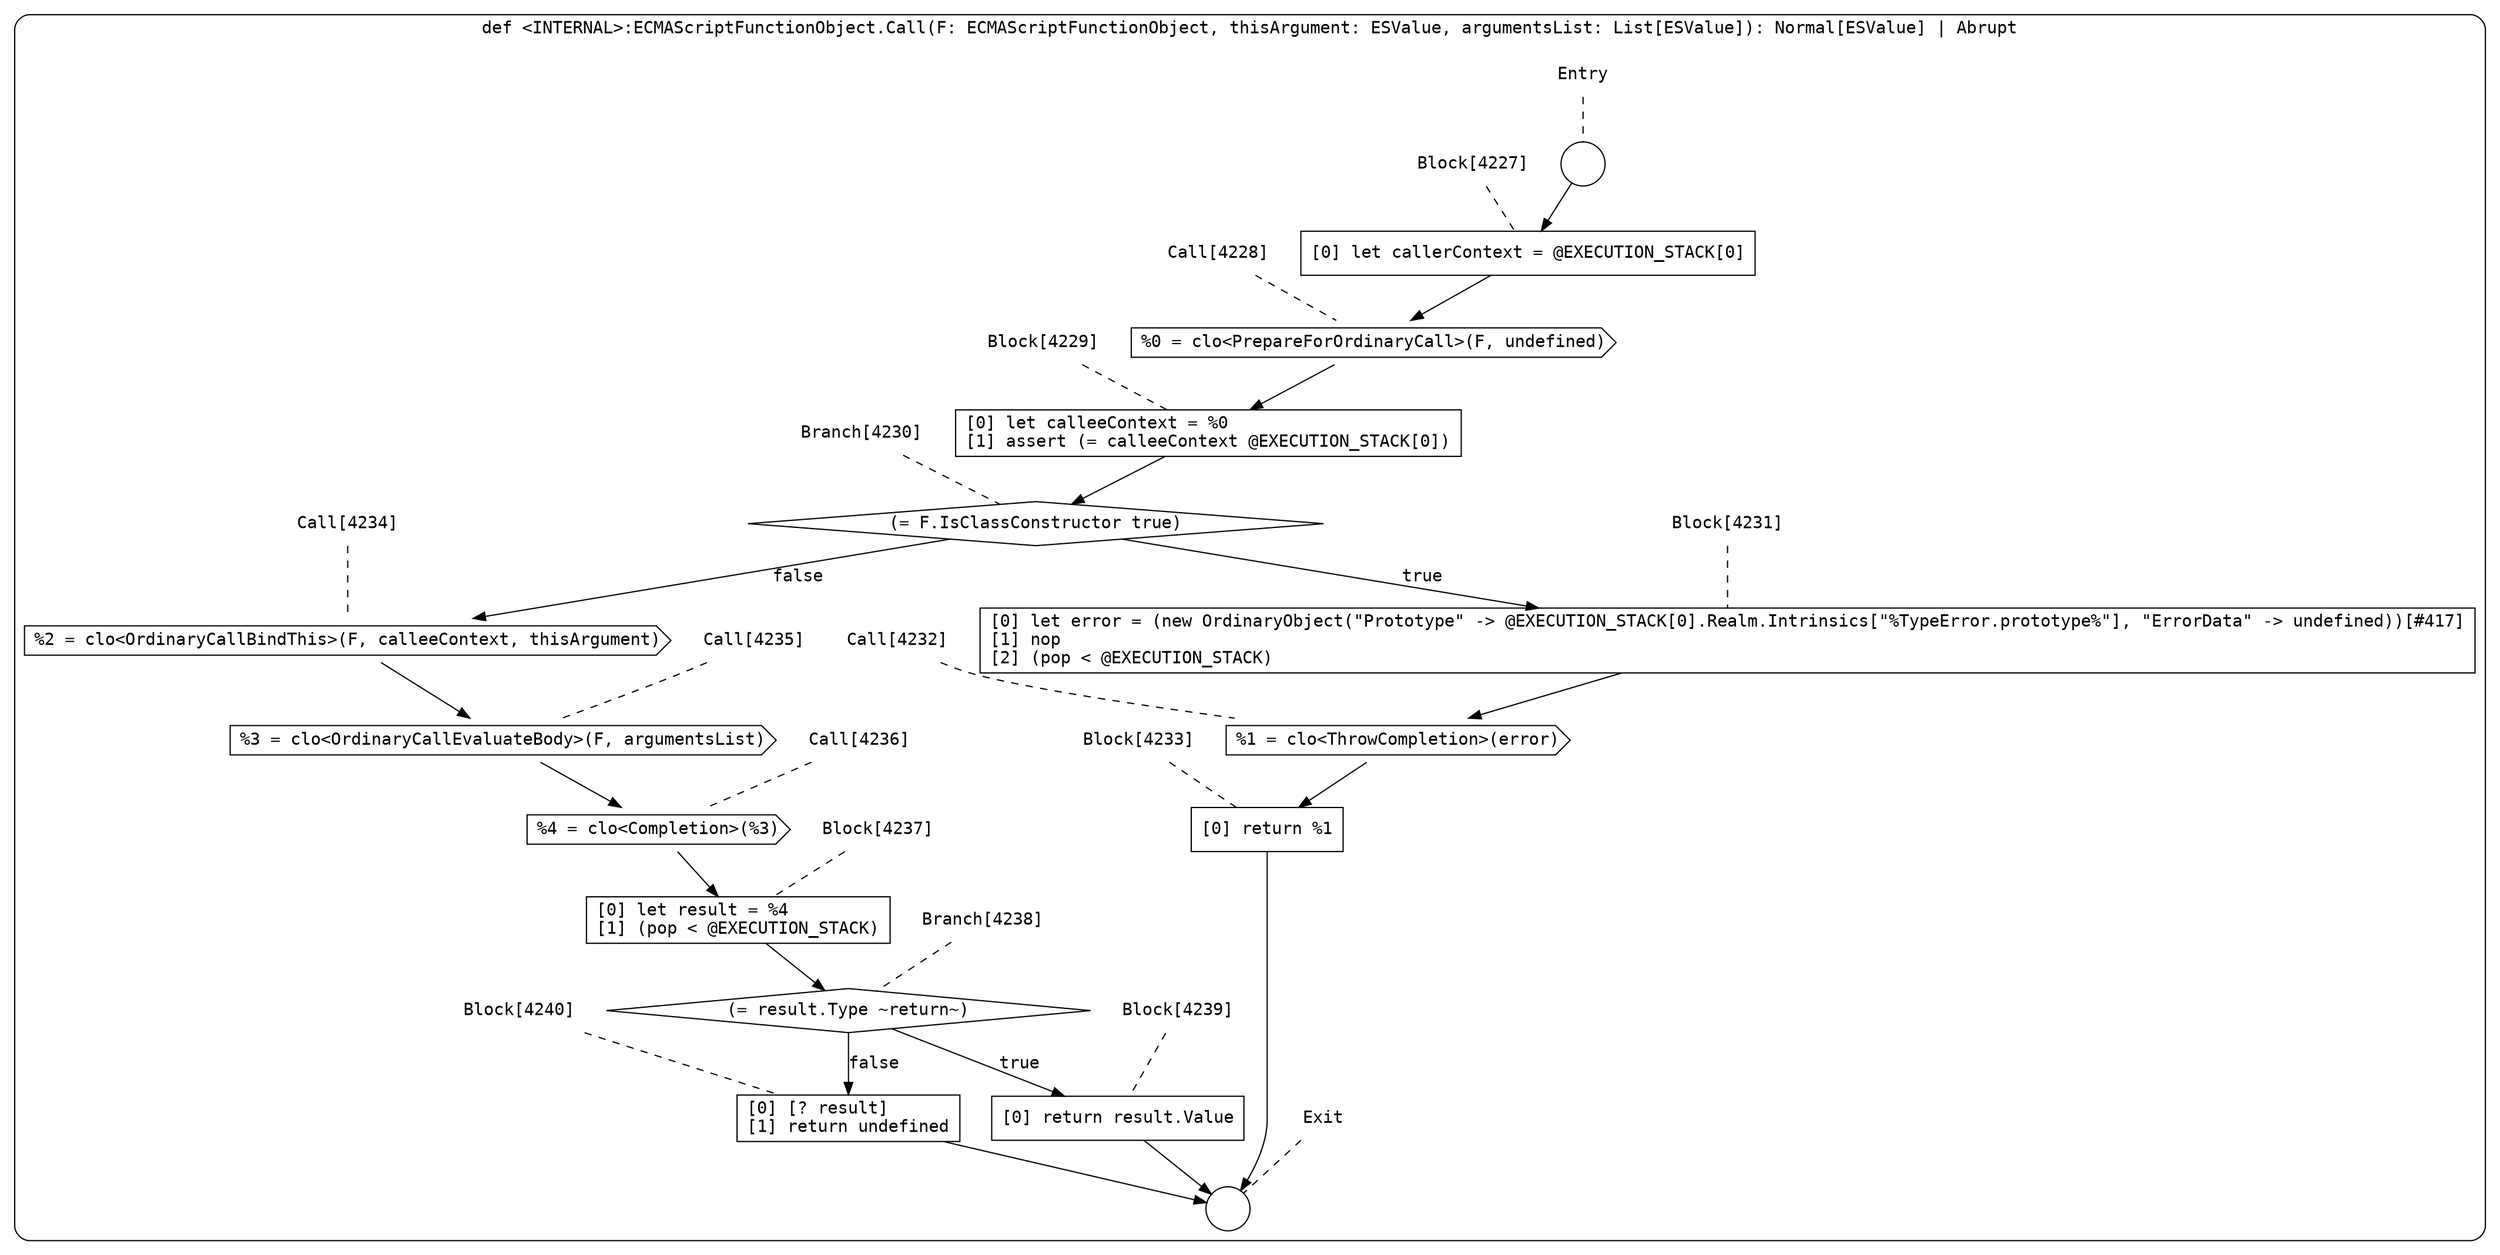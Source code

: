digraph {
  graph [fontname = "Consolas"]
  node [fontname = "Consolas"]
  edge [fontname = "Consolas"]
  subgraph cluster1076 {
    label = "def <INTERNAL>:ECMAScriptFunctionObject.Call(F: ECMAScriptFunctionObject, thisArgument: ESValue, argumentsList: List[ESValue]): Normal[ESValue] | Abrupt"
    style = rounded
    cluster1076_entry_name [shape=none, label=<<font color="black">Entry</font>>]
    cluster1076_entry_name -> cluster1076_entry [arrowhead=none, color="black", style=dashed]
    cluster1076_entry [shape=circle label=" " color="black" fillcolor="white" style=filled]
    cluster1076_entry -> node4227 [color="black"]
    cluster1076_exit_name [shape=none, label=<<font color="black">Exit</font>>]
    cluster1076_exit_name -> cluster1076_exit [arrowhead=none, color="black", style=dashed]
    cluster1076_exit [shape=circle label=" " color="black" fillcolor="white" style=filled]
    node4227_name [shape=none, label=<<font color="black">Block[4227]</font>>]
    node4227_name -> node4227 [arrowhead=none, color="black", style=dashed]
    node4227 [shape=box, label=<<font color="black">[0] let callerContext = @EXECUTION_STACK[0]<BR ALIGN="LEFT"/></font>> color="black" fillcolor="white", style=filled]
    node4227 -> node4228 [color="black"]
    node4228_name [shape=none, label=<<font color="black">Call[4228]</font>>]
    node4228_name -> node4228 [arrowhead=none, color="black", style=dashed]
    node4228 [shape=cds, label=<<font color="black">%0 = clo&lt;PrepareForOrdinaryCall&gt;(F, undefined)</font>> color="black" fillcolor="white", style=filled]
    node4228 -> node4229 [color="black"]
    node4229_name [shape=none, label=<<font color="black">Block[4229]</font>>]
    node4229_name -> node4229 [arrowhead=none, color="black", style=dashed]
    node4229 [shape=box, label=<<font color="black">[0] let calleeContext = %0<BR ALIGN="LEFT"/>[1] assert (= calleeContext @EXECUTION_STACK[0])<BR ALIGN="LEFT"/></font>> color="black" fillcolor="white", style=filled]
    node4229 -> node4230 [color="black"]
    node4230_name [shape=none, label=<<font color="black">Branch[4230]</font>>]
    node4230_name -> node4230 [arrowhead=none, color="black", style=dashed]
    node4230 [shape=diamond, label=<<font color="black">(= F.IsClassConstructor true)</font>> color="black" fillcolor="white", style=filled]
    node4230 -> node4231 [label=<<font color="black">true</font>> color="black"]
    node4230 -> node4234 [label=<<font color="black">false</font>> color="black"]
    node4231_name [shape=none, label=<<font color="black">Block[4231]</font>>]
    node4231_name -> node4231 [arrowhead=none, color="black", style=dashed]
    node4231 [shape=box, label=<<font color="black">[0] let error = (new OrdinaryObject(&quot;Prototype&quot; -&gt; @EXECUTION_STACK[0].Realm.Intrinsics[&quot;%TypeError.prototype%&quot;], &quot;ErrorData&quot; -&gt; undefined))[#417]<BR ALIGN="LEFT"/>[1] nop<BR ALIGN="LEFT"/>[2] (pop &lt; @EXECUTION_STACK)<BR ALIGN="LEFT"/></font>> color="black" fillcolor="white", style=filled]
    node4231 -> node4232 [color="black"]
    node4234_name [shape=none, label=<<font color="black">Call[4234]</font>>]
    node4234_name -> node4234 [arrowhead=none, color="black", style=dashed]
    node4234 [shape=cds, label=<<font color="black">%2 = clo&lt;OrdinaryCallBindThis&gt;(F, calleeContext, thisArgument)</font>> color="black" fillcolor="white", style=filled]
    node4234 -> node4235 [color="black"]
    node4232_name [shape=none, label=<<font color="black">Call[4232]</font>>]
    node4232_name -> node4232 [arrowhead=none, color="black", style=dashed]
    node4232 [shape=cds, label=<<font color="black">%1 = clo&lt;ThrowCompletion&gt;(error)</font>> color="black" fillcolor="white", style=filled]
    node4232 -> node4233 [color="black"]
    node4235_name [shape=none, label=<<font color="black">Call[4235]</font>>]
    node4235_name -> node4235 [arrowhead=none, color="black", style=dashed]
    node4235 [shape=cds, label=<<font color="black">%3 = clo&lt;OrdinaryCallEvaluateBody&gt;(F, argumentsList)</font>> color="black" fillcolor="white", style=filled]
    node4235 -> node4236 [color="black"]
    node4233_name [shape=none, label=<<font color="black">Block[4233]</font>>]
    node4233_name -> node4233 [arrowhead=none, color="black", style=dashed]
    node4233 [shape=box, label=<<font color="black">[0] return %1<BR ALIGN="LEFT"/></font>> color="black" fillcolor="white", style=filled]
    node4233 -> cluster1076_exit [color="black"]
    node4236_name [shape=none, label=<<font color="black">Call[4236]</font>>]
    node4236_name -> node4236 [arrowhead=none, color="black", style=dashed]
    node4236 [shape=cds, label=<<font color="black">%4 = clo&lt;Completion&gt;(%3)</font>> color="black" fillcolor="white", style=filled]
    node4236 -> node4237 [color="black"]
    node4237_name [shape=none, label=<<font color="black">Block[4237]</font>>]
    node4237_name -> node4237 [arrowhead=none, color="black", style=dashed]
    node4237 [shape=box, label=<<font color="black">[0] let result = %4<BR ALIGN="LEFT"/>[1] (pop &lt; @EXECUTION_STACK)<BR ALIGN="LEFT"/></font>> color="black" fillcolor="white", style=filled]
    node4237 -> node4238 [color="black"]
    node4238_name [shape=none, label=<<font color="black">Branch[4238]</font>>]
    node4238_name -> node4238 [arrowhead=none, color="black", style=dashed]
    node4238 [shape=diamond, label=<<font color="black">(= result.Type ~return~)</font>> color="black" fillcolor="white", style=filled]
    node4238 -> node4239 [label=<<font color="black">true</font>> color="black"]
    node4238 -> node4240 [label=<<font color="black">false</font>> color="black"]
    node4239_name [shape=none, label=<<font color="black">Block[4239]</font>>]
    node4239_name -> node4239 [arrowhead=none, color="black", style=dashed]
    node4239 [shape=box, label=<<font color="black">[0] return result.Value<BR ALIGN="LEFT"/></font>> color="black" fillcolor="white", style=filled]
    node4239 -> cluster1076_exit [color="black"]
    node4240_name [shape=none, label=<<font color="black">Block[4240]</font>>]
    node4240_name -> node4240 [arrowhead=none, color="black", style=dashed]
    node4240 [shape=box, label=<<font color="black">[0] [? result]<BR ALIGN="LEFT"/>[1] return undefined<BR ALIGN="LEFT"/></font>> color="black" fillcolor="white", style=filled]
    node4240 -> cluster1076_exit [color="black"]
  }
}